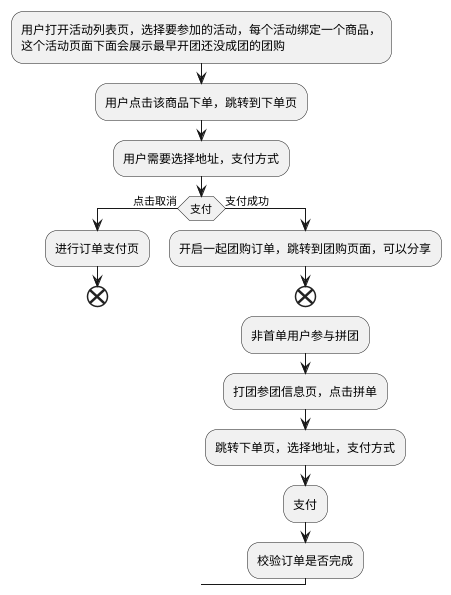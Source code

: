@startuml
:用户打开活动列表页，选择要参加的活动，每个活动绑定一个商品，
这个活动页面下面会展示最早开团还没成团的团购;
:用户点击该商品下单，跳转到下单页;
:用户需要选择地址，支付方式;
if(支付) then(点击取消)
:进行订单支付页;
end;
else(支付成功)
:开启一起团购订单，跳转到团购页面，可以分享;
end;

:非首单用户参与拼团;
:打团参团信息页，点击拼单;
:跳转下单页，选择地址，支付方式;
:支付;
:校验订单是否完成;




@enduml